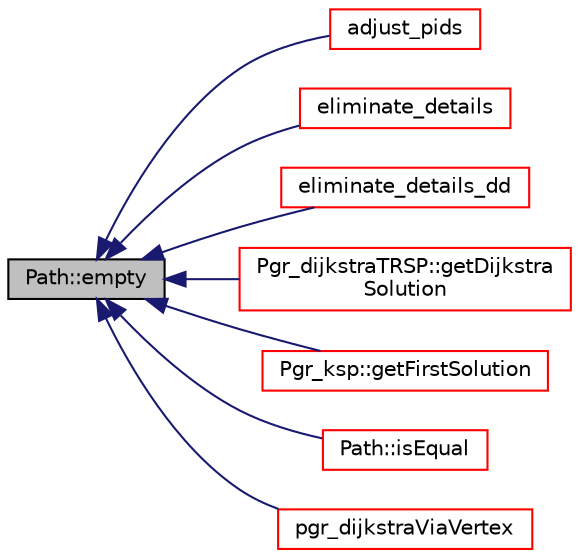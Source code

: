 digraph "Path::empty"
{
  edge [fontname="Helvetica",fontsize="10",labelfontname="Helvetica",labelfontsize="10"];
  node [fontname="Helvetica",fontsize="10",shape=record];
  rankdir="LR";
  Node1 [label="Path::empty",height=0.2,width=0.4,color="black", fillcolor="grey75", style="filled", fontcolor="black"];
  Node1 -> Node2 [dir="back",color="midnightblue",fontsize="10",style="solid",fontname="Helvetica"];
  Node2 [label="adjust_pids",height=0.2,width=0.4,color="red", fillcolor="white", style="filled",URL="$pgr__withPoints_8cpp.html#ad7908e676e68d1ef712488e655e66ef0"];
  Node1 -> Node3 [dir="back",color="midnightblue",fontsize="10",style="solid",fontname="Helvetica"];
  Node3 [label="eliminate_details",height=0.2,width=0.4,color="red", fillcolor="white", style="filled",URL="$pgr__withPoints_8hpp.html#a0ed4ba674c8ad93b59ff6a23c43a744f"];
  Node1 -> Node4 [dir="back",color="midnightblue",fontsize="10",style="solid",fontname="Helvetica"];
  Node4 [label="eliminate_details_dd",height=0.2,width=0.4,color="red", fillcolor="white", style="filled",URL="$pgr__withPoints_8hpp.html#a78454780d695ee33ad171a220e3e9f38"];
  Node1 -> Node5 [dir="back",color="midnightblue",fontsize="10",style="solid",fontname="Helvetica"];
  Node5 [label="Pgr_dijkstraTRSP::getDijkstra\lSolution",height=0.2,width=0.4,color="red", fillcolor="white", style="filled",URL="$classPgr__dijkstraTRSP.html#aa0d9c2c04238b6c1524468bf14a18497"];
  Node1 -> Node6 [dir="back",color="midnightblue",fontsize="10",style="solid",fontname="Helvetica"];
  Node6 [label="Pgr_ksp::getFirstSolution",height=0.2,width=0.4,color="red", fillcolor="white", style="filled",URL="$classPgr__ksp.html#a11eac853ca869c5b829f13a7c199255c",tooltip="Performs the first Dijkstra of the algorithm. "];
  Node1 -> Node7 [dir="back",color="midnightblue",fontsize="10",style="solid",fontname="Helvetica"];
  Node7 [label="Path::isEqual",height=0.2,width=0.4,color="red", fillcolor="white", style="filled",URL="$classPath.html#adf67930d9eaea5c23c9a5262fc846a73"];
  Node1 -> Node8 [dir="back",color="midnightblue",fontsize="10",style="solid",fontname="Helvetica"];
  Node8 [label="pgr_dijkstraViaVertex",height=0.2,width=0.4,color="red", fillcolor="white", style="filled",URL="$dijkstraVia__driver_8cpp.html#a177cc6f573755bc3c2e872f43338e9e9"];
}
